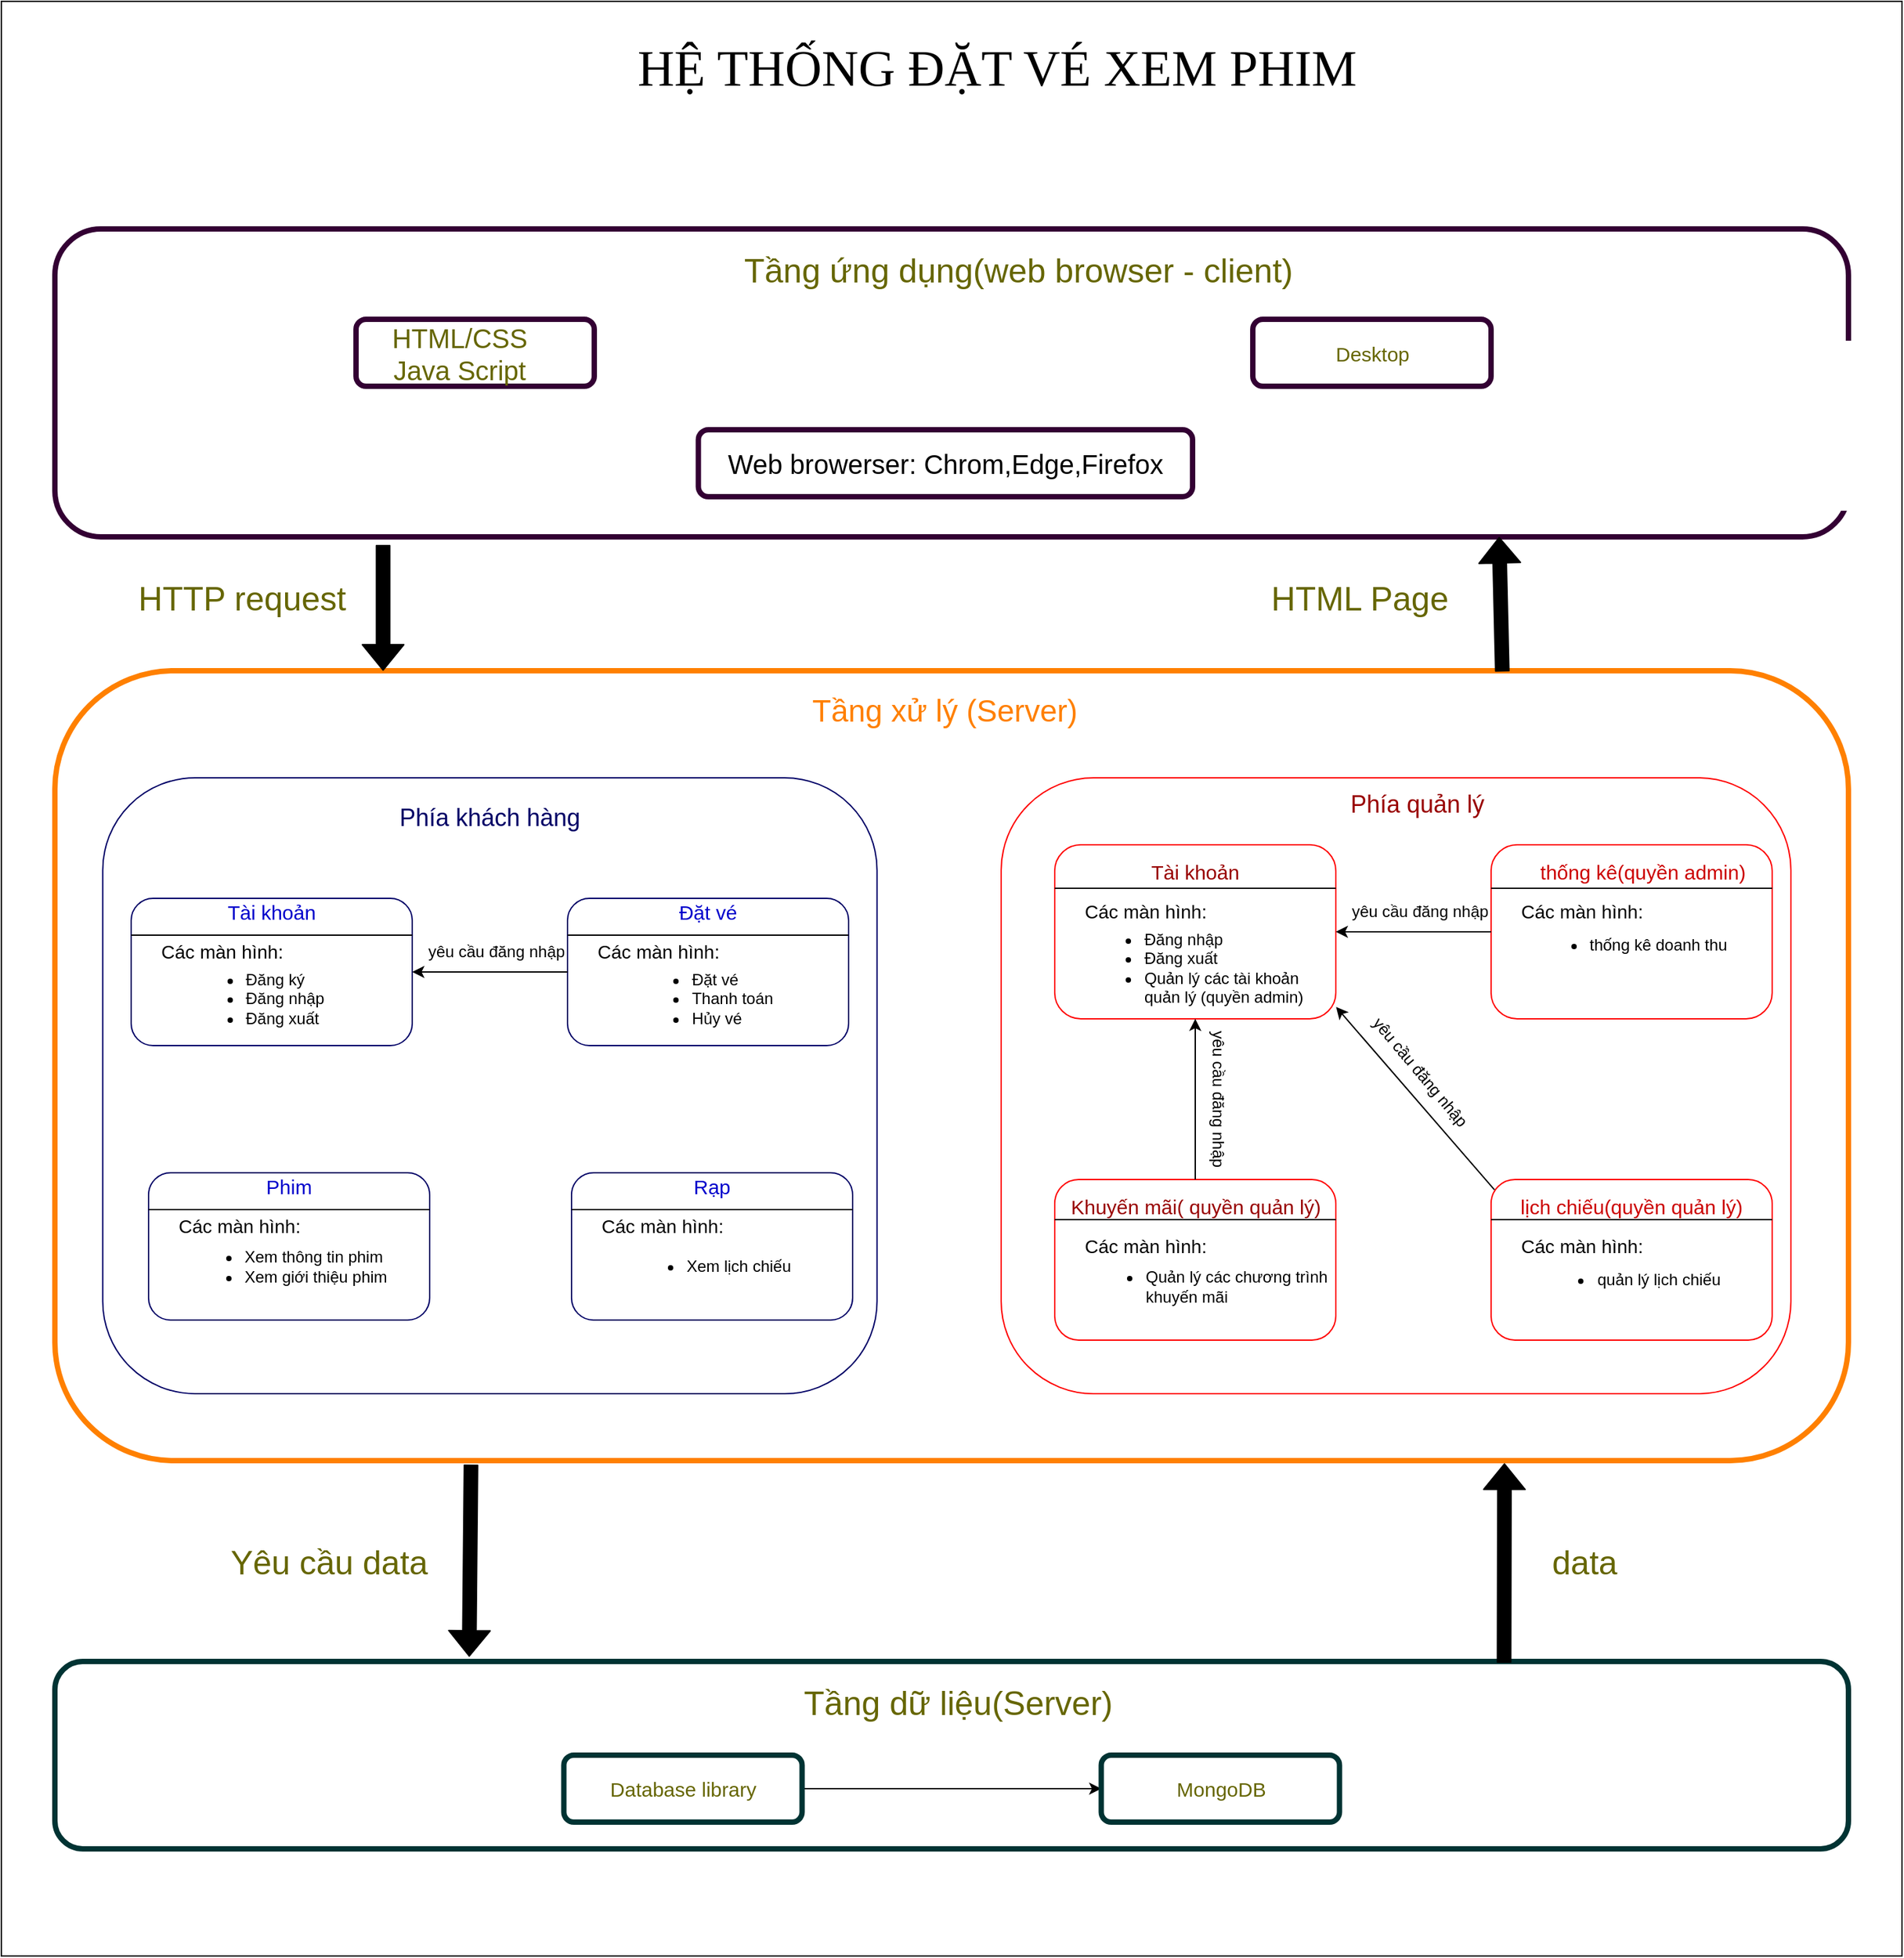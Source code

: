 <mxfile version="13.6.5">
    <diagram id="om0xoF20PfCyp_7FQ710" name="Page-1">
        <mxGraphModel dx="738" dy="1658" grid="1" gridSize="10" guides="1" tooltips="1" connect="1" arrows="1" fold="1" page="1" pageScale="1" pageWidth="827" pageHeight="1169" math="0" shadow="0">
            <root>
                <mxCell id="0"/>
                <mxCell id="1" parent="0"/>
                <mxCell id="A3boHO9L6ynbsMXsMSm3-1" value="" style="rounded=0;whiteSpace=wrap;html=1;fillColor=none;glass=0;" parent="1" vertex="1">
                    <mxGeometry x="80" y="-400" width="1420" height="1460" as="geometry"/>
                </mxCell>
                <mxCell id="A3boHO9L6ynbsMXsMSm3-2" value="&lt;font style=&quot;font-size: 38px&quot; face=&quot;Times New Roman&quot;&gt;HỆ THỐNG ĐẶT VÉ XEM PHIM&lt;/font&gt;" style="text;html=1;strokeColor=none;fillColor=none;align=center;verticalAlign=middle;whiteSpace=wrap;rounded=0;" parent="1" vertex="1">
                    <mxGeometry x="530" y="-360" width="588" height="20" as="geometry"/>
                </mxCell>
                <mxCell id="A3boHO9L6ynbsMXsMSm3-3" value="" style="rounded=1;whiteSpace=wrap;html=1;fillColor=none;strokeColor=#FF8000;strokeWidth=4;" parent="1" vertex="1">
                    <mxGeometry x="120" y="100" width="1340" height="590" as="geometry"/>
                </mxCell>
                <mxCell id="A3boHO9L6ynbsMXsMSm3-4" value="&lt;font style=&quot;font-size: 23px&quot; color=&quot;#ff8000&quot;&gt;Tầng xử lý (Server)&lt;/font&gt;" style="text;html=1;strokeColor=none;fillColor=none;align=center;verticalAlign=middle;whiteSpace=wrap;rounded=0;" parent="1" vertex="1">
                    <mxGeometry x="610.38" y="120" width="350" height="20" as="geometry"/>
                </mxCell>
                <mxCell id="A3boHO9L6ynbsMXsMSm3-6" value="" style="rounded=1;whiteSpace=wrap;html=1;fillColor=none;strokeColor=#000066;" parent="1" vertex="1">
                    <mxGeometry x="155.75" y="180" width="578.5" height="460" as="geometry"/>
                </mxCell>
                <mxCell id="A3boHO9L6ynbsMXsMSm3-7" value="&lt;font style=&quot;font-size: 18px&quot; color=&quot;#000066&quot;&gt;Phía khách hàng&lt;/font&gt;" style="text;html=1;strokeColor=none;fillColor=none;align=center;verticalAlign=middle;whiteSpace=wrap;rounded=0;" parent="1" vertex="1">
                    <mxGeometry x="345" y="200" width="200" height="20" as="geometry"/>
                </mxCell>
                <mxCell id="A3boHO9L6ynbsMXsMSm3-8" value="" style="rounded=1;whiteSpace=wrap;html=1;fillColor=none;strokeColor=#FF0000;" parent="1" vertex="1">
                    <mxGeometry x="827" y="180" width="590" height="460" as="geometry"/>
                </mxCell>
                <mxCell id="A3boHO9L6ynbsMXsMSm3-13" style="edgeStyle=orthogonalEdgeStyle;rounded=0;orthogonalLoop=1;jettySize=auto;html=1;exitX=0.5;exitY=1;exitDx=0;exitDy=0;" parent="1" edge="1">
                    <mxGeometry relative="1" as="geometry">
                        <mxPoint x="1112" y="220" as="sourcePoint"/>
                        <mxPoint x="1112" y="220" as="targetPoint"/>
                    </mxGeometry>
                </mxCell>
                <mxCell id="A3boHO9L6ynbsMXsMSm3-15" value="" style="rounded=1;whiteSpace=wrap;html=1;fillColor=none;strokeColor=#000066;" parent="1" vertex="1">
                    <mxGeometry x="177" y="270" width="210" height="110" as="geometry"/>
                </mxCell>
                <mxCell id="A3boHO9L6ynbsMXsMSm3-16" value="&lt;font style=&quot;font-size: 15px&quot; color=&quot;#0000cc&quot;&gt;Tài khoản&lt;/font&gt;" style="text;html=1;strokeColor=none;fillColor=none;align=center;verticalAlign=middle;whiteSpace=wrap;rounded=0;shadow=0;perimeterSpacing=0;" parent="1" vertex="1">
                    <mxGeometry x="222" y="270" width="120" height="20" as="geometry"/>
                </mxCell>
                <mxCell id="A3boHO9L6ynbsMXsMSm3-20" value="&lt;div style=&quot;text-align: left&quot;&gt;&lt;ul&gt;&lt;li&gt;&lt;span&gt;Đăng ký&lt;/span&gt;&lt;/li&gt;&lt;li&gt;&lt;span&gt;&lt;div style=&quot;text-align: left&quot;&gt;&lt;span&gt;Đăng nhập&lt;/span&gt;&lt;/div&gt;&lt;/span&gt;&lt;/li&gt;&lt;li&gt;&lt;span&gt;&lt;div style=&quot;text-align: left&quot;&gt;&lt;span&gt;Đăng xuất&lt;/span&gt;&lt;/div&gt;&lt;/span&gt;&lt;/li&gt;&lt;/ul&gt;&lt;/div&gt;" style="text;html=1;strokeColor=none;fillColor=none;align=center;verticalAlign=middle;whiteSpace=wrap;rounded=0;" parent="1" vertex="1">
                    <mxGeometry x="202" y="320" width="140" height="50" as="geometry"/>
                </mxCell>
                <mxCell id="A3boHO9L6ynbsMXsMSm3-32" value="&lt;font style=&quot;font-size: 14px&quot;&gt;Các màn hình:&amp;nbsp;&lt;/font&gt;" style="text;html=1;strokeColor=none;fillColor=none;align=center;verticalAlign=middle;whiteSpace=wrap;rounded=0;" parent="1" vertex="1">
                    <mxGeometry x="187" y="300" width="120" height="20" as="geometry"/>
                </mxCell>
                <mxCell id="A3boHO9L6ynbsMXsMSm3-33" value="" style="endArrow=none;html=1;exitX=0;exitY=0.25;exitDx=0;exitDy=0;entryX=1;entryY=0.25;entryDx=0;entryDy=0;" parent="1" source="A3boHO9L6ynbsMXsMSm3-15" target="A3boHO9L6ynbsMXsMSm3-15" edge="1">
                    <mxGeometry width="50" height="50" relative="1" as="geometry">
                        <mxPoint x="427" y="300" as="sourcePoint"/>
                        <mxPoint x="477" y="250" as="targetPoint"/>
                    </mxGeometry>
                </mxCell>
                <mxCell id="A3boHO9L6ynbsMXsMSm3-34" value="" style="rounded=1;whiteSpace=wrap;html=1;fillColor=none;strokeColor=#000066;" parent="1" vertex="1">
                    <mxGeometry x="503" y="270" width="210" height="110" as="geometry"/>
                </mxCell>
                <mxCell id="A3boHO9L6ynbsMXsMSm3-35" value="&lt;font color=&quot;#0000cc&quot;&gt;&lt;span style=&quot;font-size: 15px&quot;&gt;Đặt vé&lt;/span&gt;&lt;/font&gt;" style="text;html=1;strokeColor=none;fillColor=none;align=center;verticalAlign=middle;whiteSpace=wrap;rounded=0;shadow=0;perimeterSpacing=0;" parent="1" vertex="1">
                    <mxGeometry x="548" y="270" width="120" height="20" as="geometry"/>
                </mxCell>
                <mxCell id="A3boHO9L6ynbsMXsMSm3-36" value="&lt;div style=&quot;text-align: left&quot;&gt;&lt;ul&gt;&lt;li&gt;Đặt vé&lt;/li&gt;&lt;li&gt;&lt;span&gt;&lt;div style=&quot;text-align: left&quot;&gt;&lt;span&gt;Thanh toán&amp;nbsp;&lt;/span&gt;&lt;/div&gt;&lt;/span&gt;&lt;/li&gt;&lt;li&gt;&lt;div style=&quot;text-align: left&quot;&gt;&lt;span&gt;Hủy vé&lt;/span&gt;&lt;/div&gt;&lt;/li&gt;&lt;/ul&gt;&lt;/div&gt;" style="text;html=1;strokeColor=none;fillColor=none;align=center;verticalAlign=middle;whiteSpace=wrap;rounded=0;" parent="1" vertex="1">
                    <mxGeometry x="513" y="325" width="190" height="40" as="geometry"/>
                </mxCell>
                <mxCell id="A3boHO9L6ynbsMXsMSm3-37" value="&lt;font style=&quot;font-size: 14px&quot;&gt;Các màn hình:&amp;nbsp;&lt;/font&gt;" style="text;html=1;strokeColor=none;fillColor=none;align=center;verticalAlign=middle;whiteSpace=wrap;rounded=0;" parent="1" vertex="1">
                    <mxGeometry x="513" y="300" width="120" height="20" as="geometry"/>
                </mxCell>
                <mxCell id="A3boHO9L6ynbsMXsMSm3-38" value="" style="endArrow=none;html=1;exitX=0;exitY=0.25;exitDx=0;exitDy=0;entryX=1;entryY=0.25;entryDx=0;entryDy=0;" parent="1" source="A3boHO9L6ynbsMXsMSm3-34" target="A3boHO9L6ynbsMXsMSm3-34" edge="1">
                    <mxGeometry width="50" height="50" relative="1" as="geometry">
                        <mxPoint x="753" y="300" as="sourcePoint"/>
                        <mxPoint x="803" y="250" as="targetPoint"/>
                    </mxGeometry>
                </mxCell>
                <mxCell id="A3boHO9L6ynbsMXsMSm3-44" value="" style="rounded=1;whiteSpace=wrap;html=1;fillColor=none;strokeColor=#000066;" parent="1" vertex="1">
                    <mxGeometry x="190" y="475" width="210" height="110" as="geometry"/>
                </mxCell>
                <mxCell id="A3boHO9L6ynbsMXsMSm3-45" value="&lt;font color=&quot;#0000cc&quot;&gt;&lt;span style=&quot;font-size: 15px&quot;&gt;Phim&lt;/span&gt;&lt;/font&gt;" style="text;html=1;strokeColor=none;fillColor=none;align=center;verticalAlign=middle;whiteSpace=wrap;rounded=0;shadow=0;perimeterSpacing=0;" parent="1" vertex="1">
                    <mxGeometry x="235" y="475" width="120" height="20" as="geometry"/>
                </mxCell>
                <mxCell id="A3boHO9L6ynbsMXsMSm3-46" value="&lt;div style=&quot;text-align: left&quot;&gt;&lt;ul&gt;&lt;li&gt;Xem thông tin phim&lt;/li&gt;&lt;li&gt;Xem giới thiệu phim&lt;/li&gt;&lt;/ul&gt;&lt;/div&gt;" style="text;html=1;strokeColor=none;fillColor=none;align=center;verticalAlign=middle;whiteSpace=wrap;rounded=0;" parent="1" vertex="1">
                    <mxGeometry x="200" y="525" width="190" height="40" as="geometry"/>
                </mxCell>
                <mxCell id="A3boHO9L6ynbsMXsMSm3-47" value="&lt;font style=&quot;font-size: 14px&quot;&gt;Các màn hình:&amp;nbsp;&lt;/font&gt;" style="text;html=1;strokeColor=none;fillColor=none;align=center;verticalAlign=middle;whiteSpace=wrap;rounded=0;" parent="1" vertex="1">
                    <mxGeometry x="200" y="505" width="120" height="20" as="geometry"/>
                </mxCell>
                <mxCell id="A3boHO9L6ynbsMXsMSm3-48" value="" style="endArrow=none;html=1;exitX=0;exitY=0.25;exitDx=0;exitDy=0;entryX=1;entryY=0.25;entryDx=0;entryDy=0;" parent="1" source="A3boHO9L6ynbsMXsMSm3-44" target="A3boHO9L6ynbsMXsMSm3-44" edge="1">
                    <mxGeometry width="50" height="50" relative="1" as="geometry">
                        <mxPoint x="440" y="505" as="sourcePoint"/>
                        <mxPoint x="490" y="455" as="targetPoint"/>
                    </mxGeometry>
                </mxCell>
                <mxCell id="A3boHO9L6ynbsMXsMSm3-50" value="" style="endArrow=classic;html=1;exitX=0;exitY=0.5;exitDx=0;exitDy=0;entryX=1;entryY=0.5;entryDx=0;entryDy=0;" parent="1" source="A3boHO9L6ynbsMXsMSm3-34" target="A3boHO9L6ynbsMXsMSm3-15" edge="1">
                    <mxGeometry width="50" height="50" relative="1" as="geometry">
                        <mxPoint x="401" y="335" as="sourcePoint"/>
                        <mxPoint x="451" y="285" as="targetPoint"/>
                    </mxGeometry>
                </mxCell>
                <mxCell id="A3boHO9L6ynbsMXsMSm3-51" value="yêu cầu đăng nhập" style="text;html=1;strokeColor=none;fillColor=none;align=center;verticalAlign=middle;whiteSpace=wrap;rounded=0;shadow=0;" parent="1" vertex="1">
                    <mxGeometry x="397" y="300" width="106" height="20" as="geometry"/>
                </mxCell>
                <mxCell id="A3boHO9L6ynbsMXsMSm3-52" value="" style="rounded=1;whiteSpace=wrap;html=1;fillColor=none;strokeColor=#000066;" parent="1" vertex="1">
                    <mxGeometry x="506" y="475" width="210" height="110" as="geometry"/>
                </mxCell>
                <mxCell id="A3boHO9L6ynbsMXsMSm3-53" value="&lt;font color=&quot;#0000cc&quot;&gt;&lt;span style=&quot;font-size: 15px&quot;&gt;Rạp&lt;/span&gt;&lt;/font&gt;" style="text;html=1;strokeColor=none;fillColor=none;align=center;verticalAlign=middle;whiteSpace=wrap;rounded=0;shadow=0;perimeterSpacing=0;" parent="1" vertex="1">
                    <mxGeometry x="551" y="475" width="120" height="20" as="geometry"/>
                </mxCell>
                <mxCell id="A3boHO9L6ynbsMXsMSm3-54" value="&lt;div style=&quot;text-align: left&quot;&gt;&lt;ul&gt;&lt;li&gt;Xem lịch chiếu&lt;/li&gt;&lt;/ul&gt;&lt;/div&gt;" style="text;html=1;strokeColor=none;fillColor=none;align=center;verticalAlign=middle;whiteSpace=wrap;rounded=0;" parent="1" vertex="1">
                    <mxGeometry x="516" y="525" width="190" height="40" as="geometry"/>
                </mxCell>
                <mxCell id="A3boHO9L6ynbsMXsMSm3-55" value="&lt;font style=&quot;font-size: 14px&quot;&gt;Các màn hình:&amp;nbsp;&lt;/font&gt;" style="text;html=1;strokeColor=none;fillColor=none;align=center;verticalAlign=middle;whiteSpace=wrap;rounded=0;" parent="1" vertex="1">
                    <mxGeometry x="516" y="505" width="120" height="20" as="geometry"/>
                </mxCell>
                <mxCell id="A3boHO9L6ynbsMXsMSm3-56" value="" style="endArrow=none;html=1;exitX=0;exitY=0.25;exitDx=0;exitDy=0;entryX=1;entryY=0.25;entryDx=0;entryDy=0;" parent="1" source="A3boHO9L6ynbsMXsMSm3-52" target="A3boHO9L6ynbsMXsMSm3-52" edge="1">
                    <mxGeometry width="50" height="50" relative="1" as="geometry">
                        <mxPoint x="756" y="505" as="sourcePoint"/>
                        <mxPoint x="806" y="455" as="targetPoint"/>
                    </mxGeometry>
                </mxCell>
                <mxCell id="A3boHO9L6ynbsMXsMSm3-105" value="" style="rounded=1;whiteSpace=wrap;html=1;fillColor=none;strokeColor=#FF0000;" parent="1" vertex="1">
                    <mxGeometry x="867" y="230" width="210" height="130" as="geometry"/>
                </mxCell>
                <mxCell id="A3boHO9L6ynbsMXsMSm3-106" value="&lt;font style=&quot;font-size: 15px&quot; color=&quot;#990000&quot;&gt;Tài khoản&lt;/font&gt;" style="text;html=1;strokeColor=none;fillColor=none;align=center;verticalAlign=middle;whiteSpace=wrap;rounded=0;shadow=0;perimeterSpacing=0;" parent="1" vertex="1">
                    <mxGeometry x="912" y="240" width="120" height="20" as="geometry"/>
                </mxCell>
                <mxCell id="A3boHO9L6ynbsMXsMSm3-107" value="&lt;div style=&quot;text-align: left&quot;&gt;&lt;div&gt;&lt;br&gt;&lt;/div&gt;&lt;ul&gt;&lt;li&gt;&lt;span&gt;&lt;div style=&quot;text-align: left&quot;&gt;&lt;span&gt;Đăng nhập&lt;/span&gt;&lt;/div&gt;&lt;/span&gt;&lt;/li&gt;&lt;li&gt;&lt;span&gt;&lt;div style=&quot;text-align: left&quot;&gt;&lt;span&gt;Đăng xuất&lt;/span&gt;&lt;/div&gt;&lt;/span&gt;&lt;/li&gt;&lt;li&gt;&lt;div style=&quot;text-align: left&quot;&gt;&lt;span&gt;Quản lý các tài khoản quản lý (quyền admin)&lt;/span&gt;&lt;/div&gt;&lt;/li&gt;&lt;/ul&gt;&lt;/div&gt;" style="text;html=1;strokeColor=none;fillColor=none;align=center;verticalAlign=middle;whiteSpace=wrap;rounded=0;" parent="1" vertex="1">
                    <mxGeometry x="893" y="290" width="178" height="50" as="geometry"/>
                </mxCell>
                <mxCell id="A3boHO9L6ynbsMXsMSm3-108" value="&lt;font style=&quot;font-size: 14px&quot;&gt;Các màn hình:&amp;nbsp;&lt;/font&gt;" style="text;html=1;strokeColor=none;fillColor=none;align=center;verticalAlign=middle;whiteSpace=wrap;rounded=0;" parent="1" vertex="1">
                    <mxGeometry x="877" y="270" width="120" height="20" as="geometry"/>
                </mxCell>
                <mxCell id="A3boHO9L6ynbsMXsMSm3-109" value="" style="endArrow=none;html=1;exitX=0;exitY=0.25;exitDx=0;exitDy=0;entryX=1;entryY=0.25;entryDx=0;entryDy=0;" parent="1" source="A3boHO9L6ynbsMXsMSm3-105" target="A3boHO9L6ynbsMXsMSm3-105" edge="1">
                    <mxGeometry width="50" height="50" relative="1" as="geometry">
                        <mxPoint x="1117" y="270" as="sourcePoint"/>
                        <mxPoint x="1167" y="220" as="targetPoint"/>
                    </mxGeometry>
                </mxCell>
                <mxCell id="A3boHO9L6ynbsMXsMSm3-110" value="" style="rounded=1;whiteSpace=wrap;html=1;fillColor=none;strokeColor=#FF0000;" parent="1" vertex="1">
                    <mxGeometry x="1193" y="230" width="210" height="130" as="geometry"/>
                </mxCell>
                <mxCell id="A3boHO9L6ynbsMXsMSm3-111" value="&lt;span style=&quot;font-size: 15px&quot;&gt;&lt;font color=&quot;#cc0000&quot;&gt;thống kê(quyền admin)&lt;/font&gt;&lt;/span&gt;" style="text;html=1;strokeColor=none;fillColor=none;align=center;verticalAlign=middle;whiteSpace=wrap;rounded=0;shadow=0;perimeterSpacing=0;" parent="1" vertex="1">
                    <mxGeometry x="1220" y="240" width="173" height="20" as="geometry"/>
                </mxCell>
                <mxCell id="A3boHO9L6ynbsMXsMSm3-112" value="&lt;div style=&quot;text-align: left&quot;&gt;&lt;ul&gt;&lt;li&gt;thống kê doanh thu&lt;/li&gt;&lt;/ul&gt;&lt;/div&gt;" style="text;html=1;strokeColor=none;fillColor=none;align=center;verticalAlign=middle;whiteSpace=wrap;rounded=0;" parent="1" vertex="1">
                    <mxGeometry x="1203" y="285" width="190" height="40" as="geometry"/>
                </mxCell>
                <mxCell id="A3boHO9L6ynbsMXsMSm3-113" value="&lt;font style=&quot;font-size: 14px&quot;&gt;Các màn hình:&amp;nbsp;&lt;/font&gt;" style="text;html=1;strokeColor=none;fillColor=none;align=center;verticalAlign=middle;whiteSpace=wrap;rounded=0;" parent="1" vertex="1">
                    <mxGeometry x="1203" y="270" width="120" height="20" as="geometry"/>
                </mxCell>
                <mxCell id="A3boHO9L6ynbsMXsMSm3-114" value="" style="endArrow=none;html=1;exitX=0;exitY=0.25;exitDx=0;exitDy=0;entryX=1;entryY=0.25;entryDx=0;entryDy=0;" parent="1" source="A3boHO9L6ynbsMXsMSm3-110" target="A3boHO9L6ynbsMXsMSm3-110" edge="1">
                    <mxGeometry width="50" height="50" relative="1" as="geometry">
                        <mxPoint x="1443" y="260" as="sourcePoint"/>
                        <mxPoint x="1493" y="210" as="targetPoint"/>
                    </mxGeometry>
                </mxCell>
                <mxCell id="A3boHO9L6ynbsMXsMSm3-115" value="" style="rounded=1;whiteSpace=wrap;html=1;fillColor=none;strokeColor=#FF0000;" parent="1" vertex="1">
                    <mxGeometry x="867" y="480" width="210" height="120" as="geometry"/>
                </mxCell>
                <mxCell id="A3boHO9L6ynbsMXsMSm3-116" value="&lt;span style=&quot;font-size: 15px&quot;&gt;&lt;font color=&quot;#990000&quot;&gt;Khuyến mãi( quyền quản lý)&lt;/font&gt;&lt;/span&gt;" style="text;html=1;strokeColor=none;fillColor=none;align=center;verticalAlign=middle;whiteSpace=wrap;rounded=0;shadow=0;perimeterSpacing=0;" parent="1" vertex="1">
                    <mxGeometry x="871.5" y="490" width="201" height="20" as="geometry"/>
                </mxCell>
                <mxCell id="A3boHO9L6ynbsMXsMSm3-117" value="&lt;div style=&quot;text-align: left&quot;&gt;&lt;ul&gt;&lt;li&gt;Quản lý các chương trình khuyến mãi&lt;/li&gt;&lt;/ul&gt;&lt;/div&gt;" style="text;html=1;strokeColor=none;fillColor=none;align=center;verticalAlign=middle;whiteSpace=wrap;rounded=0;" parent="1" vertex="1">
                    <mxGeometry x="894" y="540" width="190" height="40" as="geometry"/>
                </mxCell>
                <mxCell id="A3boHO9L6ynbsMXsMSm3-118" value="&lt;font style=&quot;font-size: 14px&quot;&gt;Các màn hình:&amp;nbsp;&lt;/font&gt;" style="text;html=1;strokeColor=none;fillColor=none;align=center;verticalAlign=middle;whiteSpace=wrap;rounded=0;" parent="1" vertex="1">
                    <mxGeometry x="877" y="520" width="120" height="20" as="geometry"/>
                </mxCell>
                <mxCell id="A3boHO9L6ynbsMXsMSm3-119" value="" style="endArrow=none;html=1;exitX=0;exitY=0.25;exitDx=0;exitDy=0;entryX=1;entryY=0.25;entryDx=0;entryDy=0;" parent="1" source="A3boHO9L6ynbsMXsMSm3-115" target="A3boHO9L6ynbsMXsMSm3-115" edge="1">
                    <mxGeometry width="50" height="50" relative="1" as="geometry">
                        <mxPoint x="1124" y="510" as="sourcePoint"/>
                        <mxPoint x="1174" y="460" as="targetPoint"/>
                    </mxGeometry>
                </mxCell>
                <mxCell id="A3boHO9L6ynbsMXsMSm3-120" value="" style="endArrow=classic;html=1;exitX=0;exitY=0.5;exitDx=0;exitDy=0;entryX=1;entryY=0.5;entryDx=0;entryDy=0;" parent="1" source="A3boHO9L6ynbsMXsMSm3-110" target="A3boHO9L6ynbsMXsMSm3-105" edge="1">
                    <mxGeometry width="50" height="50" relative="1" as="geometry">
                        <mxPoint x="1091" y="305" as="sourcePoint"/>
                        <mxPoint x="1141" y="255" as="targetPoint"/>
                    </mxGeometry>
                </mxCell>
                <mxCell id="A3boHO9L6ynbsMXsMSm3-121" value="yêu cầu đăng nhập" style="text;html=1;strokeColor=none;fillColor=none;align=center;verticalAlign=middle;whiteSpace=wrap;rounded=0;shadow=0;" parent="1" vertex="1">
                    <mxGeometry x="1087" y="270" width="106" height="20" as="geometry"/>
                </mxCell>
                <mxCell id="A3boHO9L6ynbsMXsMSm3-122" value="" style="rounded=1;whiteSpace=wrap;html=1;fillColor=none;strokeColor=#FF0000;" parent="1" vertex="1">
                    <mxGeometry x="1193" y="480" width="210" height="120" as="geometry"/>
                </mxCell>
                <mxCell id="A3boHO9L6ynbsMXsMSm3-123" value="&lt;span style=&quot;font-size: 15px&quot;&gt;&lt;font color=&quot;#cc0000&quot;&gt;lịch chiếu(quyền quản lý)&lt;/font&gt;&lt;/span&gt;" style="text;html=1;strokeColor=none;fillColor=none;align=center;verticalAlign=middle;whiteSpace=wrap;rounded=0;shadow=0;perimeterSpacing=0;" parent="1" vertex="1">
                    <mxGeometry x="1212" y="490" width="172" height="20" as="geometry"/>
                </mxCell>
                <mxCell id="A3boHO9L6ynbsMXsMSm3-124" value="&lt;div style=&quot;text-align: left&quot;&gt;&lt;ul&gt;&lt;li&gt;quản lý lịch chiếu&lt;/li&gt;&lt;/ul&gt;&lt;/div&gt;" style="text;html=1;strokeColor=none;fillColor=none;align=center;verticalAlign=middle;whiteSpace=wrap;rounded=0;" parent="1" vertex="1">
                    <mxGeometry x="1214.5" y="540" width="167" height="30" as="geometry"/>
                </mxCell>
                <mxCell id="A3boHO9L6ynbsMXsMSm3-125" value="&lt;font style=&quot;font-size: 14px&quot;&gt;Các màn hình:&amp;nbsp;&lt;/font&gt;" style="text;html=1;strokeColor=none;fillColor=none;align=center;verticalAlign=middle;whiteSpace=wrap;rounded=0;" parent="1" vertex="1">
                    <mxGeometry x="1203" y="520" width="120" height="20" as="geometry"/>
                </mxCell>
                <mxCell id="A3boHO9L6ynbsMXsMSm3-126" value="" style="endArrow=none;html=1;exitX=0;exitY=0.25;exitDx=0;exitDy=0;entryX=1;entryY=0.25;entryDx=0;entryDy=0;" parent="1" source="A3boHO9L6ynbsMXsMSm3-122" target="A3boHO9L6ynbsMXsMSm3-122" edge="1">
                    <mxGeometry width="50" height="50" relative="1" as="geometry">
                        <mxPoint x="1443" y="510" as="sourcePoint"/>
                        <mxPoint x="1493" y="460" as="targetPoint"/>
                    </mxGeometry>
                </mxCell>
                <mxCell id="A3boHO9L6ynbsMXsMSm3-127" value="&lt;font style=&quot;font-size: 18px&quot; color=&quot;#990000&quot;&gt;Phía quản lý&lt;/font&gt;" style="text;html=1;strokeColor=none;fillColor=none;align=center;verticalAlign=middle;whiteSpace=wrap;rounded=0;" parent="1" vertex="1">
                    <mxGeometry x="1038" y="190" width="200" height="20" as="geometry"/>
                </mxCell>
                <mxCell id="A3boHO9L6ynbsMXsMSm3-130" value="" style="endArrow=classic;html=1;exitX=0.5;exitY=0;exitDx=0;exitDy=0;entryX=0.5;entryY=1;entryDx=0;entryDy=0;" parent="1" source="A3boHO9L6ynbsMXsMSm3-115" target="A3boHO9L6ynbsMXsMSm3-105" edge="1">
                    <mxGeometry width="50" height="50" relative="1" as="geometry">
                        <mxPoint x="1106" y="400" as="sourcePoint"/>
                        <mxPoint x="990" y="400" as="targetPoint"/>
                    </mxGeometry>
                </mxCell>
                <mxCell id="A3boHO9L6ynbsMXsMSm3-131" value="yêu cầu đăng nhập" style="text;html=1;strokeColor=none;fillColor=none;align=center;verticalAlign=middle;whiteSpace=wrap;rounded=0;shadow=0;rotation=90;" parent="1" vertex="1">
                    <mxGeometry x="936" y="410" width="106" height="20" as="geometry"/>
                </mxCell>
                <mxCell id="A3boHO9L6ynbsMXsMSm3-133" value="" style="endArrow=classic;html=1;exitX=0.012;exitY=0.064;exitDx=0;exitDy=0;entryX=1.001;entryY=0.932;entryDx=0;entryDy=0;exitPerimeter=0;entryPerimeter=0;" parent="1" source="A3boHO9L6ynbsMXsMSm3-122" target="A3boHO9L6ynbsMXsMSm3-105" edge="1">
                    <mxGeometry width="50" height="50" relative="1" as="geometry">
                        <mxPoint x="1214.5" y="409" as="sourcePoint"/>
                        <mxPoint x="1098.5" y="409" as="targetPoint"/>
                    </mxGeometry>
                </mxCell>
                <mxCell id="A3boHO9L6ynbsMXsMSm3-134" value="yêu cầu đăng nhập" style="text;html=1;strokeColor=none;fillColor=none;align=center;verticalAlign=middle;whiteSpace=wrap;rounded=0;shadow=0;rotation=50;" parent="1" vertex="1">
                    <mxGeometry x="1087" y="390" width="106" height="20" as="geometry"/>
                </mxCell>
                <mxCell id="A3boHO9L6ynbsMXsMSm3-140" value="" style="rounded=1;whiteSpace=wrap;html=1;fillColor=none;strokeWidth=4;strokeColor=#003333;" parent="1" vertex="1">
                    <mxGeometry x="120" y="840" width="1340" height="140" as="geometry"/>
                </mxCell>
                <mxCell id="A3boHO9L6ynbsMXsMSm3-141" value="&lt;font style=&quot;font-size: 25px&quot; color=&quot;#666600&quot;&gt;Tầng dữ liệu(Server)&lt;/font&gt;" style="text;html=1;strokeColor=none;fillColor=none;align=center;verticalAlign=middle;whiteSpace=wrap;rounded=0;" parent="1" vertex="1">
                    <mxGeometry x="620" y="860" width="350" height="20" as="geometry"/>
                </mxCell>
                <mxCell id="A3boHO9L6ynbsMXsMSm3-142" style="edgeStyle=orthogonalEdgeStyle;rounded=0;orthogonalLoop=1;jettySize=auto;html=1;exitX=0.5;exitY=1;exitDx=0;exitDy=0;" parent="1" source="A3boHO9L6ynbsMXsMSm3-2" target="A3boHO9L6ynbsMXsMSm3-2" edge="1">
                    <mxGeometry relative="1" as="geometry"/>
                </mxCell>
                <mxCell id="A3boHO9L6ynbsMXsMSm3-149" style="edgeStyle=orthogonalEdgeStyle;rounded=0;orthogonalLoop=1;jettySize=auto;html=1;exitX=1;exitY=0.5;exitDx=0;exitDy=0;entryX=0;entryY=0.5;entryDx=0;entryDy=0;" parent="1" source="A3boHO9L6ynbsMXsMSm3-143" target="A3boHO9L6ynbsMXsMSm3-146" edge="1">
                    <mxGeometry relative="1" as="geometry"/>
                </mxCell>
                <mxCell id="A3boHO9L6ynbsMXsMSm3-143" value="" style="rounded=1;whiteSpace=wrap;html=1;shadow=0;strokeWidth=4;strokeColor=#003333;" parent="1" vertex="1">
                    <mxGeometry x="500.25" y="910" width="178" height="50" as="geometry"/>
                </mxCell>
                <mxCell id="A3boHO9L6ynbsMXsMSm3-144" value="&lt;font style=&quot;font-size: 15px&quot; color=&quot;#666600&quot;&gt;Database library&lt;/font&gt;" style="text;html=1;strokeColor=none;fillColor=none;align=center;verticalAlign=middle;whiteSpace=wrap;rounded=0;" parent="1" vertex="1">
                    <mxGeometry x="518.25" y="922.5" width="143" height="25" as="geometry"/>
                </mxCell>
                <mxCell id="A3boHO9L6ynbsMXsMSm3-146" value="" style="rounded=1;whiteSpace=wrap;html=1;shadow=0;strokeWidth=4;strokeColor=#003333;" parent="1" vertex="1">
                    <mxGeometry x="901.75" y="910" width="178" height="50" as="geometry"/>
                </mxCell>
                <mxCell id="A3boHO9L6ynbsMXsMSm3-147" value="&lt;font color=&quot;#666600&quot;&gt;&lt;span style=&quot;font-size: 15px&quot;&gt;MongoDB&lt;/span&gt;&lt;/font&gt;" style="text;html=1;strokeColor=none;fillColor=none;align=center;verticalAlign=middle;whiteSpace=wrap;rounded=0;" parent="1" vertex="1">
                    <mxGeometry x="919.75" y="922.5" width="143" height="25" as="geometry"/>
                </mxCell>
                <mxCell id="A3boHO9L6ynbsMXsMSm3-154" value="" style="shape=flexArrow;endArrow=classic;html=1;exitX=0.232;exitY=1.005;exitDx=0;exitDy=0;entryX=0.231;entryY=-0.025;entryDx=0;entryDy=0;entryPerimeter=0;fillColor=#000000;exitPerimeter=0;" parent="1" source="A3boHO9L6ynbsMXsMSm3-3" target="A3boHO9L6ynbsMXsMSm3-140" edge="1">
                    <mxGeometry width="50" height="50" relative="1" as="geometry">
                        <mxPoint x="780" y="940" as="sourcePoint"/>
                        <mxPoint x="830" y="890" as="targetPoint"/>
                    </mxGeometry>
                </mxCell>
                <mxCell id="A3boHO9L6ynbsMXsMSm3-155" value="" style="shape=flexArrow;endArrow=classic;html=1;fillColor=#000000;exitX=0.808;exitY=0.007;exitDx=0;exitDy=0;exitPerimeter=0;" parent="1" source="A3boHO9L6ynbsMXsMSm3-140" edge="1">
                    <mxGeometry width="50" height="50" relative="1" as="geometry">
                        <mxPoint x="1020" y="839" as="sourcePoint"/>
                        <mxPoint x="1203" y="692" as="targetPoint"/>
                    </mxGeometry>
                </mxCell>
                <mxCell id="A3boHO9L6ynbsMXsMSm3-156" value="&lt;font color=&quot;#666600&quot;&gt;&lt;span style=&quot;font-size: 25px&quot;&gt;Yêu cầu data&lt;/span&gt;&lt;/font&gt;" style="text;html=1;strokeColor=none;fillColor=none;align=center;verticalAlign=middle;whiteSpace=wrap;rounded=0;" parent="1" vertex="1">
                    <mxGeometry x="230" y="750" width="190" height="30" as="geometry"/>
                </mxCell>
                <mxCell id="A3boHO9L6ynbsMXsMSm3-157" value="&lt;font color=&quot;#666600&quot;&gt;&lt;span style=&quot;font-size: 25px&quot;&gt;data&lt;/span&gt;&lt;/font&gt;" style="text;html=1;strokeColor=none;fillColor=none;align=center;verticalAlign=middle;whiteSpace=wrap;rounded=0;" parent="1" vertex="1">
                    <mxGeometry x="1168" y="750" width="190" height="30" as="geometry"/>
                </mxCell>
                <mxCell id="A3boHO9L6ynbsMXsMSm3-158" value="" style="rounded=1;whiteSpace=wrap;html=1;fillColor=none;strokeWidth=4;strokeColor=#330033;" parent="1" vertex="1">
                    <mxGeometry x="120" y="-230" width="1340" height="230" as="geometry"/>
                </mxCell>
                <mxCell id="A3boHO9L6ynbsMXsMSm3-159" value="&lt;font style=&quot;font-size: 25px&quot; color=&quot;#666600&quot;&gt;Tầng ứng dụng(web browser - client)&lt;/font&gt;" style="text;html=1;strokeColor=none;fillColor=none;align=center;verticalAlign=middle;whiteSpace=wrap;rounded=0;" parent="1" vertex="1">
                    <mxGeometry x="620" y="-210" width="440" height="20" as="geometry"/>
                </mxCell>
                <mxCell id="A3boHO9L6ynbsMXsMSm3-161" value="" style="rounded=1;whiteSpace=wrap;html=1;shadow=0;strokeWidth=4;strokeColor=#330033;" parent="1" vertex="1">
                    <mxGeometry x="345" y="-162.5" width="178" height="50" as="geometry"/>
                </mxCell>
                <mxCell id="A3boHO9L6ynbsMXsMSm3-162" value="&lt;font style=&quot;font-size: 20px&quot; color=&quot;#666600&quot;&gt;HTML/CSS&lt;br&gt;Java Script&lt;br&gt;&lt;/font&gt;" style="text;html=1;strokeColor=none;fillColor=none;align=center;verticalAlign=middle;whiteSpace=wrap;rounded=0;" parent="1" vertex="1">
                    <mxGeometry x="350.75" y="-150" width="143" height="25" as="geometry"/>
                </mxCell>
                <mxCell id="A3boHO9L6ynbsMXsMSm3-163" value="" style="rounded=1;whiteSpace=wrap;html=1;shadow=0;strokeWidth=4;strokeColor=#330033;" parent="1" vertex="1">
                    <mxGeometry x="1015" y="-162.5" width="178" height="50" as="geometry"/>
                </mxCell>
                <mxCell id="A3boHO9L6ynbsMXsMSm3-164" value="&lt;font style=&quot;font-size: 15px&quot; color=&quot;#666600&quot;&gt;Desktop&lt;/font&gt;" style="text;html=1;strokeColor=none;fillColor=none;align=center;verticalAlign=middle;whiteSpace=wrap;rounded=0;" parent="1" vertex="1">
                    <mxGeometry x="1033" y="-150" width="143" height="25" as="geometry"/>
                </mxCell>
                <mxCell id="A3boHO9L6ynbsMXsMSm3-166" value="&lt;font style=&quot;font-size: 20px&quot;&gt;Web browerser: Chrom,Edge,Firefox&lt;/font&gt;" style="rounded=1;whiteSpace=wrap;html=1;shadow=0;strokeWidth=4;strokeColor=#330033;" parent="1" vertex="1">
                    <mxGeometry x="600.75" y="-80" width="369.25" height="50" as="geometry"/>
                </mxCell>
                <mxCell id="A3boHO9L6ynbsMXsMSm3-169" value="" style="shape=flexArrow;endArrow=classic;html=1;fillColor=#000000;exitX=0.183;exitY=1.026;exitDx=0;exitDy=0;exitPerimeter=0;entryX=0.183;entryY=0;entryDx=0;entryDy=0;entryPerimeter=0;" parent="1" source="A3boHO9L6ynbsMXsMSm3-158" target="A3boHO9L6ynbsMXsMSm3-3" edge="1">
                    <mxGeometry width="50" height="50" relative="1" as="geometry">
                        <mxPoint x="440.88" y="702.95" as="sourcePoint"/>
                        <mxPoint x="439.54" y="845.75" as="targetPoint"/>
                    </mxGeometry>
                </mxCell>
                <mxCell id="A3boHO9L6ynbsMXsMSm3-170" value="" style="shape=flexArrow;endArrow=classic;html=1;exitX=0.807;exitY=0.001;exitDx=0;exitDy=0;fillColor=#000000;exitPerimeter=0;" parent="1" source="A3boHO9L6ynbsMXsMSm3-3" edge="1">
                    <mxGeometry width="50" height="50" relative="1" as="geometry">
                        <mxPoint x="411.4" y="110.59" as="sourcePoint"/>
                        <mxPoint x="1199" as="targetPoint"/>
                    </mxGeometry>
                </mxCell>
                <mxCell id="A3boHO9L6ynbsMXsMSm3-171" value="&lt;font color=&quot;#666600&quot;&gt;&lt;span style=&quot;font-size: 25px&quot;&gt;HTTP request&lt;/span&gt;&lt;/font&gt;" style="text;html=1;strokeColor=none;fillColor=none;align=center;verticalAlign=middle;whiteSpace=wrap;rounded=0;" parent="1" vertex="1">
                    <mxGeometry x="165" y="30" width="190" height="30" as="geometry"/>
                </mxCell>
                <mxCell id="A3boHO9L6ynbsMXsMSm3-172" value="&lt;font color=&quot;#666600&quot;&gt;&lt;span style=&quot;font-size: 25px&quot;&gt;HTML Page&lt;/span&gt;&lt;/font&gt;" style="text;html=1;strokeColor=none;fillColor=none;align=center;verticalAlign=middle;whiteSpace=wrap;rounded=0;" parent="1" vertex="1">
                    <mxGeometry x="1000" y="30" width="190" height="30" as="geometry"/>
                </mxCell>
            </root>
        </mxGraphModel>
    </diagram>
</mxfile>